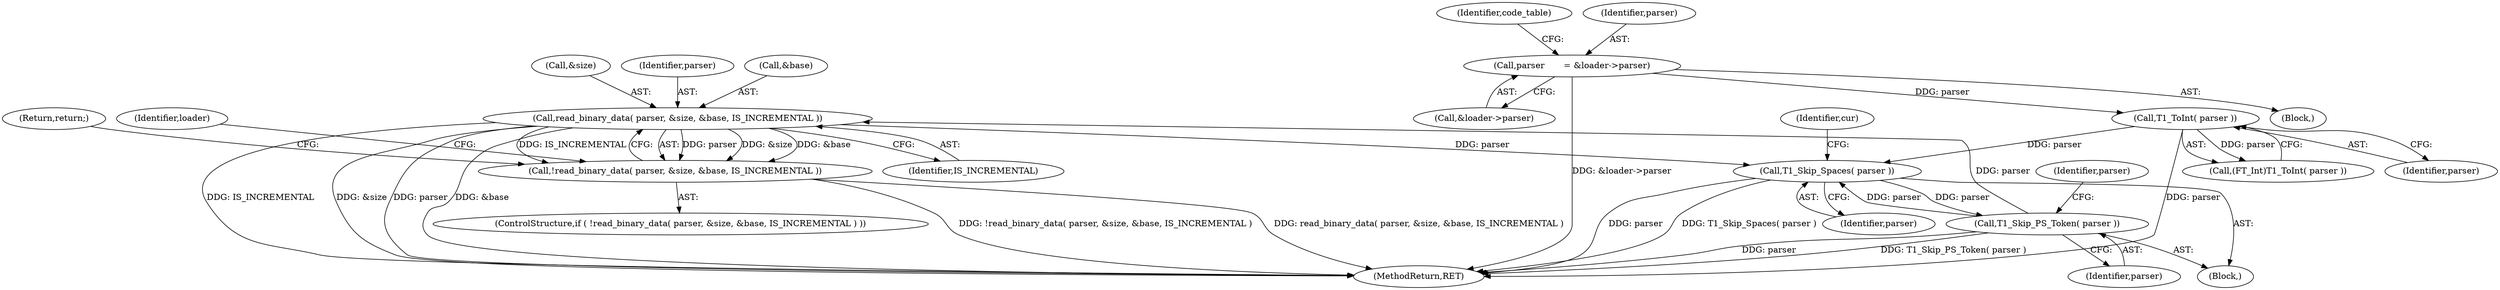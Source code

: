 digraph "0_savannah_dd89710f0f643eb0f99a3830e0712d26c7642acd@API" {
"1000397" [label="(Call,read_binary_data( parser, &size, &base, IS_INCREMENTAL ))"];
"1000356" [label="(Call,T1_Skip_PS_Token( parser ))"];
"1000289" [label="(Call,T1_Skip_Spaces( parser ))"];
"1000397" [label="(Call,read_binary_data( parser, &size, &base, IS_INCREMENTAL ))"];
"1000218" [label="(Call,T1_ToInt( parser ))"];
"1000151" [label="(Call,parser       = &loader->parser)"];
"1000396" [label="(Call,!read_binary_data( parser, &size, &base, IS_INCREMENTAL ))"];
"1000403" [label="(Identifier,IS_INCREMENTAL)"];
"1000219" [label="(Identifier,parser)"];
"1000218" [label="(Call,T1_ToInt( parser ))"];
"1000149" [label="(Block,)"];
"1000216" [label="(Call,(FT_Int)T1_ToInt( parser ))"];
"1000286" [label="(Block,)"];
"1000159" [label="(Identifier,code_table)"];
"1000356" [label="(Call,T1_Skip_PS_Token( parser ))"];
"1000398" [label="(Identifier,parser)"];
"1000395" [label="(ControlStructure,if ( !read_binary_data( parser, &size, &base, IS_INCREMENTAL ) ))"];
"1000401" [label="(Call,&base)"];
"1000290" [label="(Identifier,parser)"];
"1000399" [label="(Call,&size)"];
"1000404" [label="(Return,return;)"];
"1000289" [label="(Call,T1_Skip_Spaces( parser ))"];
"1000292" [label="(Identifier,cur)"];
"1000407" [label="(Identifier,loader)"];
"1000823" [label="(MethodReturn,RET)"];
"1000152" [label="(Identifier,parser)"];
"1000361" [label="(Identifier,parser)"];
"1000397" [label="(Call,read_binary_data( parser, &size, &base, IS_INCREMENTAL ))"];
"1000396" [label="(Call,!read_binary_data( parser, &size, &base, IS_INCREMENTAL ))"];
"1000153" [label="(Call,&loader->parser)"];
"1000151" [label="(Call,parser       = &loader->parser)"];
"1000357" [label="(Identifier,parser)"];
"1000397" -> "1000396"  [label="AST: "];
"1000397" -> "1000403"  [label="CFG: "];
"1000398" -> "1000397"  [label="AST: "];
"1000399" -> "1000397"  [label="AST: "];
"1000401" -> "1000397"  [label="AST: "];
"1000403" -> "1000397"  [label="AST: "];
"1000396" -> "1000397"  [label="CFG: "];
"1000397" -> "1000823"  [label="DDG: parser"];
"1000397" -> "1000823"  [label="DDG: &base"];
"1000397" -> "1000823"  [label="DDG: IS_INCREMENTAL"];
"1000397" -> "1000823"  [label="DDG: &size"];
"1000397" -> "1000289"  [label="DDG: parser"];
"1000397" -> "1000396"  [label="DDG: parser"];
"1000397" -> "1000396"  [label="DDG: &size"];
"1000397" -> "1000396"  [label="DDG: &base"];
"1000397" -> "1000396"  [label="DDG: IS_INCREMENTAL"];
"1000356" -> "1000397"  [label="DDG: parser"];
"1000356" -> "1000286"  [label="AST: "];
"1000356" -> "1000357"  [label="CFG: "];
"1000357" -> "1000356"  [label="AST: "];
"1000361" -> "1000356"  [label="CFG: "];
"1000356" -> "1000823"  [label="DDG: T1_Skip_PS_Token( parser )"];
"1000356" -> "1000823"  [label="DDG: parser"];
"1000356" -> "1000289"  [label="DDG: parser"];
"1000289" -> "1000356"  [label="DDG: parser"];
"1000289" -> "1000286"  [label="AST: "];
"1000289" -> "1000290"  [label="CFG: "];
"1000290" -> "1000289"  [label="AST: "];
"1000292" -> "1000289"  [label="CFG: "];
"1000289" -> "1000823"  [label="DDG: parser"];
"1000289" -> "1000823"  [label="DDG: T1_Skip_Spaces( parser )"];
"1000218" -> "1000289"  [label="DDG: parser"];
"1000218" -> "1000216"  [label="AST: "];
"1000218" -> "1000219"  [label="CFG: "];
"1000219" -> "1000218"  [label="AST: "];
"1000216" -> "1000218"  [label="CFG: "];
"1000218" -> "1000823"  [label="DDG: parser"];
"1000218" -> "1000216"  [label="DDG: parser"];
"1000151" -> "1000218"  [label="DDG: parser"];
"1000151" -> "1000149"  [label="AST: "];
"1000151" -> "1000153"  [label="CFG: "];
"1000152" -> "1000151"  [label="AST: "];
"1000153" -> "1000151"  [label="AST: "];
"1000159" -> "1000151"  [label="CFG: "];
"1000151" -> "1000823"  [label="DDG: &loader->parser"];
"1000396" -> "1000395"  [label="AST: "];
"1000404" -> "1000396"  [label="CFG: "];
"1000407" -> "1000396"  [label="CFG: "];
"1000396" -> "1000823"  [label="DDG: !read_binary_data( parser, &size, &base, IS_INCREMENTAL )"];
"1000396" -> "1000823"  [label="DDG: read_binary_data( parser, &size, &base, IS_INCREMENTAL )"];
}
